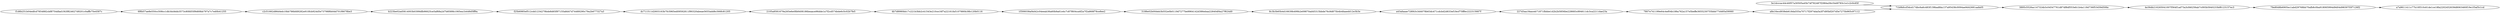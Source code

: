digraph parent {
	graph [rankdir=LR,
		splines=line
	];
	"79e80d8b6905ec1abd29768bb70afb8c0ba918065994d9d04d98397f3f7126f2" -> a7a9611411c77b10f310c61de1ce18fa2202452639d8063460f19e1f3af3c1cd	[minlen=1];
	"4e36db216265041007f564f1ad73a3cf46256ab7c093b5940233bf8123157ec3" -> "79e80d8b6905ec1abd29768bb70afb8c0ba918065994d9d04d98397f3f7126f2";
	"3895c5526ac147324b3c04547761d87df8df553efc1b4a118d736f53459d506e" -> "4e36db216265041007f564f1ad73a3cf46256ab7c093b5940233bf8123157ec3";
	"71b9bfccf3dcd17dbc6a6c483f139badfda137a95438c0094ae9d42681aafa05" -> "3895c5526ac147324b3c04547761d87df8df553efc1b4a118d736f53459d506e";
	"3e1dcccac44c40f57a30505a45b74f782487f2984a56c54d9783c1e1c2c0c65f" -> "71b9bfccf3dcd17dbc6a6c483f139badfda137a95438c0094ae9d42681aafa05"	[minlen=1];
	a8e16ecd938eb618da555a70717f2974da5a3f7d95bf207d5e7275b965c97112 -> "71b9bfccf3dcd17dbc6a6c483f139badfda137a95438c0094ae9d42681aafa05";
	"7807e741199e64c4ef04b188a762a157e5beffe3655230755bbb77d485a59060" -> a8e16ecd938eb618da555a70717f2974da5a3f7d95bf207d5e7275b965c97112;
	"227d3aa18aaceb71871fbbbe1d2b2b5856be228683c894611dc3ca2211dae23a" -> "7807e741199e64c4ef04b188a762a157e5beffe3655230755bbb77d485a59060";
	a43afaaae728f43c3d4078b63dc471cdcbd2d633ef1fecf75fffec222315667f -> "227d3aa18aaceb71871fbbbe1d2b2b5856be228683c894611dc3ca2211dae23a";
	"8c3b3b65b4d16639b499b2e09870ad45315bbde76c9d875b4b4faaedd12e3b3e" -> a43afaaae728f43c3d4078b63dc471cdcbd2d633ef1fecf75fffec222315667f;
	"3188e02b00deb3b552e0b0119d7277be9964142d386ebaa22840df4a27f624d0" -> "8c3b3b65b4d16639b499b2e09870ad45315bbde76c9d875b4b4faaedd12e3b3e";
	"1f306038af4d42c04eeab36a60b9a61e4c7c87f604ca4f2a7f2a868f78ce8ee2" -> "3188e02b00deb3b552e0b0119d7277be9964142d386ebaa22840df4a27f624d0";
	"4b7d8980bb17c221b3bb2c41543e210ce16f7a22161fa5107880b38b120b0116" -> "1f306038af4d42c04eeab36a60b9a61e4c7c87f604ca4f2a7f2a868f78ce8ee2";
	"2105a8581679a265e6e0fb8408186beaace96dde1a7f2cd574bde6c5c02b7fe5" -> "4b7d8980bb17c221b3bb2c41543e210ce16f7a22161fa5107880b38b120b0116";
	dc711511d2603163b7fc5965ed09592811f90320abeae5655add8c566fc81205 -> "2105a8581679a265e6e0fb8408186beaace96dde1a7f2cd574bde6c5c02b7fe5";
	f25b6985ef512cdd1234279bde8d65f97155a8d47d74489290c79a2b677327a3 -> dc711511d2603163b7fc5965ed09592811f90320abeae5655add8c566fc81205;
	b223be02ad5814003b0399dfb96625ce5af68a2d7b8589b1065ea1b448d5ff9a -> f25b6985ef512cdd1234279bde8d65f97155a8d47d74489290c79a2b677327a3;
	c2c51662d86d4eb10bb786bfd9282e910fcb924d5e73798f6b0dd701f6678be3 -> b223be02ad5814003b0399dfb96625ce5af68a2d7b8589b1065ea1b448d5ff9a;
	"6f6b57ae8e550cc508cc1db3dcfebb3573c80fd55f9d69bb797a7c7ed0b41255" -> c2c51662d86d4eb10bb786bfd9282e910fcb924d5e73798f6b0dd701f6678be3;
	f1d6b251b04edfcd7854882cbf8754dfad1f43f824627d9201c0affb75e4587c -> "6f6b57ae8e550cc508cc1db3dcfebb3573c80fd55f9d69bb797a7c7ed0b41255"	[minlen=1];
}
